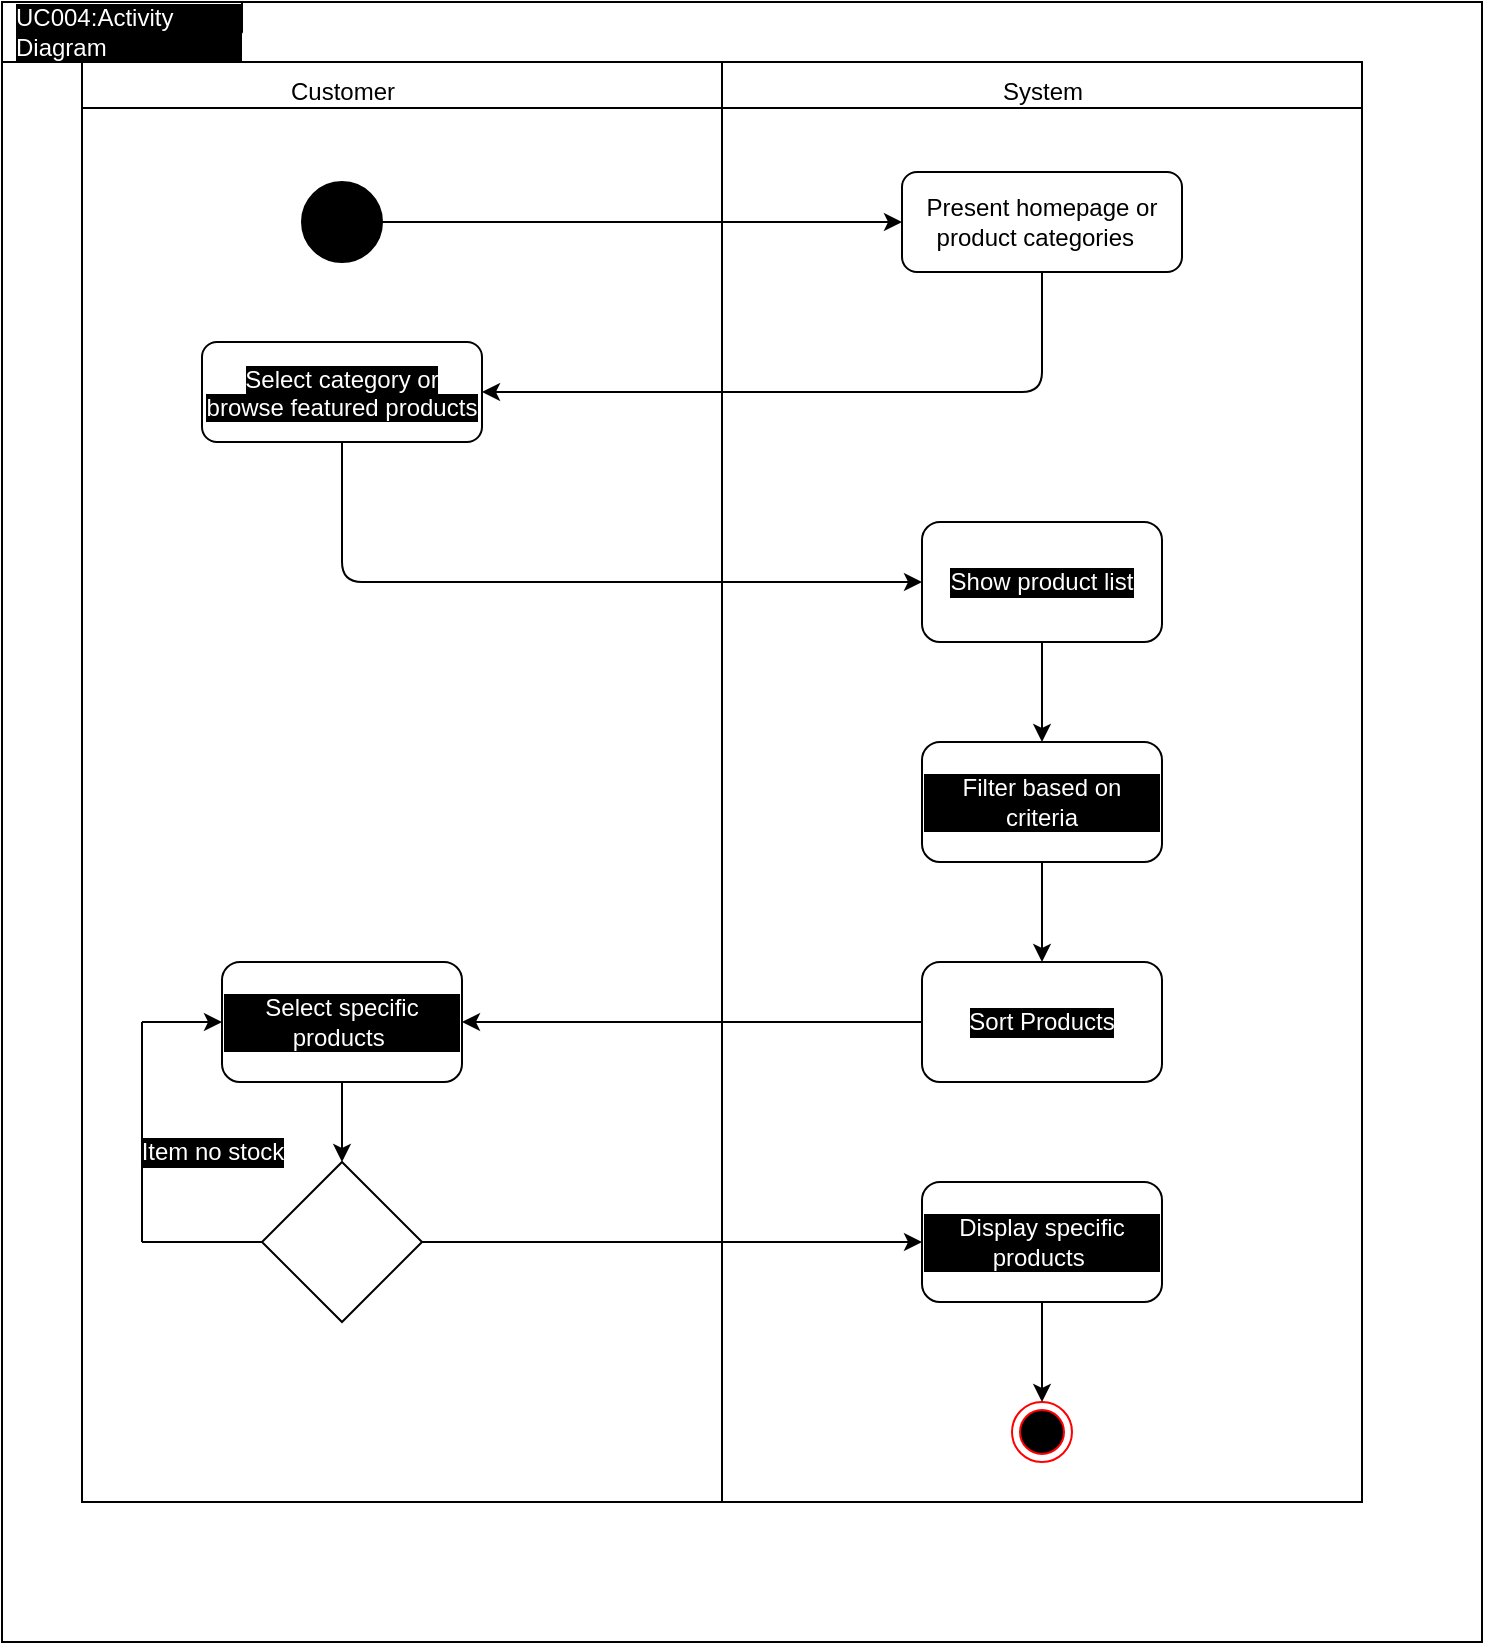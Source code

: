 <mxfile><diagram id="PaMcSHe_9nZht5fnbbpC" name="Page-1"><mxGraphModel dx="659" dy="682" grid="1" gridSize="10" guides="1" tooltips="1" connect="1" arrows="1" fold="1" page="1" pageScale="1" pageWidth="827" pageHeight="1169" math="0" shadow="0"><root><mxCell id="0"/><mxCell id="1" parent="0"/><mxCell id="5" value="&amp;nbsp;" style="swimlane;whiteSpace=wrap;html=1;" parent="1" vertex="1"><mxGeometry x="100" y="60" width="640" height="720" as="geometry"/></mxCell><mxCell id="8" value="Customer" style="text;html=1;align=center;verticalAlign=middle;resizable=0;points=[];autosize=1;strokeColor=none;fillColor=none;" parent="5" vertex="1"><mxGeometry x="90" width="80" height="30" as="geometry"/></mxCell><mxCell id="9" value="System" style="text;html=1;align=center;verticalAlign=middle;resizable=0;points=[];autosize=1;strokeColor=none;fillColor=none;" parent="5" vertex="1"><mxGeometry x="450" width="60" height="30" as="geometry"/></mxCell><mxCell id="10" value="" style="shape=ellipse;html=1;fillColor=strokeColor;fontSize=18;fontColor=#ffffff;" parent="5" vertex="1"><mxGeometry x="110" y="60" width="40" height="40" as="geometry"/></mxCell><mxCell id="11" value="Present homepage or product categories&amp;nbsp;&amp;nbsp;" style="rounded=1;whiteSpace=wrap;html=1;" parent="5" vertex="1"><mxGeometry x="410" y="55" width="140" height="50" as="geometry"/></mxCell><mxCell id="12" value="&lt;p style=&quot;margin: 0px; font-variant-numeric: normal; font-variant-east-asian: normal; font-stretch: normal; line-height: normal;&quot; class=&quot;p1&quot;&gt;&lt;span style=&quot;background-color: rgb(0, 0, 0);&quot;&gt;&lt;font color=&quot;#ffffff&quot;&gt;Select category or browse featured products&lt;/font&gt;&lt;/span&gt;&lt;/p&gt;" style="rounded=1;whiteSpace=wrap;html=1;align=center;" parent="5" vertex="1"><mxGeometry x="60" y="140" width="140" height="50" as="geometry"/></mxCell><mxCell id="14" value="" style="endArrow=classic;html=1;exitX=1;exitY=0.5;exitDx=0;exitDy=0;entryX=0;entryY=0.5;entryDx=0;entryDy=0;" parent="5" source="10" target="11" edge="1"><mxGeometry width="50" height="50" relative="1" as="geometry"><mxPoint x="320" y="280" as="sourcePoint"/><mxPoint x="370" y="230" as="targetPoint"/></mxGeometry></mxCell><mxCell id="15" value="" style="endArrow=classic;html=1;fontColor=#FFFFFF;exitX=0.5;exitY=1;exitDx=0;exitDy=0;entryX=1;entryY=0.5;entryDx=0;entryDy=0;" parent="5" source="11" target="12" edge="1"><mxGeometry width="50" height="50" relative="1" as="geometry"><mxPoint x="320" y="290" as="sourcePoint"/><mxPoint x="370" y="240" as="targetPoint"/><Array as="points"><mxPoint x="480" y="165"/></Array></mxGeometry></mxCell><mxCell id="23" value="Show product list" style="rounded=1;whiteSpace=wrap;html=1;labelBackgroundColor=#000000;fontColor=#FFFFFF;" parent="5" vertex="1"><mxGeometry x="420" y="230" width="120" height="60" as="geometry"/></mxCell><mxCell id="16" value="" style="endArrow=classic;html=1;fontColor=#FFFFFF;exitX=0.5;exitY=1;exitDx=0;exitDy=0;" parent="5" source="12" target="23" edge="1"><mxGeometry width="50" height="50" relative="1" as="geometry"><mxPoint x="320" y="290" as="sourcePoint"/><mxPoint x="130" y="250" as="targetPoint"/><Array as="points"><mxPoint x="130" y="260"/></Array></mxGeometry></mxCell><mxCell id="24" value="Filter based on criteria" style="rounded=1;whiteSpace=wrap;html=1;labelBackgroundColor=#000000;fontColor=#FFFFFF;" parent="5" vertex="1"><mxGeometry x="420" y="340" width="120" height="60" as="geometry"/></mxCell><mxCell id="25" value="" style="endArrow=classic;html=1;fontColor=#FFFFFF;exitX=0.5;exitY=1;exitDx=0;exitDy=0;entryX=0.5;entryY=0;entryDx=0;entryDy=0;" parent="5" source="23" target="24" edge="1"><mxGeometry width="50" height="50" relative="1" as="geometry"><mxPoint x="480" y="300" as="sourcePoint"/><mxPoint x="370" y="230" as="targetPoint"/></mxGeometry></mxCell><mxCell id="26" value="Sort Products" style="rounded=1;whiteSpace=wrap;html=1;labelBackgroundColor=#000000;fontColor=#FFFFFF;" parent="5" vertex="1"><mxGeometry x="420" y="450" width="120" height="60" as="geometry"/></mxCell><mxCell id="27" value="" style="endArrow=classic;html=1;fontColor=#FFFFFF;exitX=0.5;exitY=1;exitDx=0;exitDy=0;entryX=0.5;entryY=0;entryDx=0;entryDy=0;" parent="5" source="24" target="26" edge="1"><mxGeometry width="50" height="50" relative="1" as="geometry"><mxPoint x="320" y="400" as="sourcePoint"/><mxPoint x="370" y="350" as="targetPoint"/></mxGeometry></mxCell><mxCell id="41" style="edgeStyle=none;html=1;exitX=0.5;exitY=1;exitDx=0;exitDy=0;fontColor=#FFFFFF;" parent="5" source="28" target="40" edge="1"><mxGeometry relative="1" as="geometry"/></mxCell><mxCell id="28" value="Select specific products&amp;nbsp;" style="rounded=1;whiteSpace=wrap;html=1;labelBackgroundColor=#000000;fontColor=#FFFFFF;" parent="5" vertex="1"><mxGeometry x="70" y="450" width="120" height="60" as="geometry"/></mxCell><mxCell id="29" value="Display specific products&amp;nbsp;" style="rounded=1;whiteSpace=wrap;html=1;labelBackgroundColor=#000000;fontColor=#FFFFFF;" parent="5" vertex="1"><mxGeometry x="420" y="560" width="120" height="60" as="geometry"/></mxCell><mxCell id="30" value="" style="ellipse;html=1;shape=endState;fillColor=#000000;strokeColor=#ff0000;labelBackgroundColor=#000000;fontColor=#FFFFFF;" parent="5" vertex="1"><mxGeometry x="465" y="670" width="30" height="30" as="geometry"/></mxCell><mxCell id="31" value="" style="endArrow=classic;html=1;fontColor=#FFFFFF;exitX=0;exitY=0.5;exitDx=0;exitDy=0;entryX=1;entryY=0.5;entryDx=0;entryDy=0;" parent="5" source="26" target="28" edge="1"><mxGeometry width="50" height="50" relative="1" as="geometry"><mxPoint x="320" y="480" as="sourcePoint"/><mxPoint x="370" y="430" as="targetPoint"/></mxGeometry></mxCell><mxCell id="33" value="" style="endArrow=classic;html=1;fontColor=#FFFFFF;exitX=0.5;exitY=1;exitDx=0;exitDy=0;entryX=0.5;entryY=0;entryDx=0;entryDy=0;" parent="5" source="29" target="30" edge="1"><mxGeometry width="50" height="50" relative="1" as="geometry"><mxPoint x="320" y="480" as="sourcePoint"/><mxPoint x="370" y="430" as="targetPoint"/></mxGeometry></mxCell><mxCell id="42" style="edgeStyle=none;html=1;entryX=0;entryY=0.5;entryDx=0;entryDy=0;fontColor=#FFFFFF;" parent="5" source="40" target="29" edge="1"><mxGeometry relative="1" as="geometry"/></mxCell><mxCell id="40" value="" style="rhombus;whiteSpace=wrap;html=1;labelBackgroundColor=#000000;fontColor=#FFFFFF;" parent="5" vertex="1"><mxGeometry x="90" y="550" width="80" height="80" as="geometry"/></mxCell><mxCell id="43" value="Item got stock" style="text;html=1;align=center;verticalAlign=middle;resizable=0;points=[];autosize=1;strokeColor=none;fillColor=none;fontColor=#FFFFFF;" parent="5" vertex="1"><mxGeometry x="200" y="590" width="100" height="30" as="geometry"/></mxCell><mxCell id="49" value="Item no stock" style="text;html=1;align=center;verticalAlign=middle;resizable=0;points=[];autosize=1;strokeColor=none;fillColor=none;fontColor=#FFFFFF;labelBackgroundColor=#000000;" parent="5" vertex="1"><mxGeometry x="20" y="530" width="90" height="30" as="geometry"/></mxCell><mxCell id="7" value="" style="endArrow=none;html=1;entryX=0.5;entryY=0;entryDx=0;entryDy=0;exitX=0.5;exitY=1;exitDx=0;exitDy=0;" parent="1" source="5" target="5" edge="1"><mxGeometry width="50" height="50" relative="1" as="geometry"><mxPoint x="330" y="370" as="sourcePoint"/><mxPoint x="380" y="320" as="targetPoint"/></mxGeometry></mxCell><mxCell id="18" value="Start" style="text;html=1;align=center;verticalAlign=middle;resizable=0;points=[];autosize=1;strokeColor=none;fillColor=none;fontColor=#FFFFFF;" parent="1" vertex="1"><mxGeometry x="355" y="135" width="50" height="30" as="geometry"/></mxCell><mxCell id="35" value="End&lt;br&gt;" style="text;html=1;align=center;verticalAlign=middle;resizable=0;points=[];autosize=1;strokeColor=none;fillColor=none;fontColor=#FFFFFF;" parent="1" vertex="1"><mxGeometry x="540" y="690" width="40" height="30" as="geometry"/></mxCell><mxCell id="45" value="" style="endArrow=none;html=1;fontColor=#FFFFFF;exitX=0;exitY=0.5;exitDx=0;exitDy=0;" parent="1" source="40" edge="1"><mxGeometry width="50" height="50" relative="1" as="geometry"><mxPoint x="420" y="390" as="sourcePoint"/><mxPoint x="130" y="650" as="targetPoint"/></mxGeometry></mxCell><mxCell id="47" value="" style="endArrow=none;html=1;fontColor=#FFFFFF;" parent="1" edge="1"><mxGeometry width="50" height="50" relative="1" as="geometry"><mxPoint x="130" y="650" as="sourcePoint"/><mxPoint x="130" y="540" as="targetPoint"/></mxGeometry></mxCell><mxCell id="48" value="" style="endArrow=classic;html=1;fontColor=#FFFFFF;entryX=0;entryY=0.5;entryDx=0;entryDy=0;" parent="1" target="28" edge="1"><mxGeometry width="50" height="50" relative="1" as="geometry"><mxPoint x="130" y="540" as="sourcePoint"/><mxPoint x="470" y="340" as="targetPoint"/></mxGeometry></mxCell><mxCell id="51" value="UC004:Activity Diagram" style="shape=umlFrame;whiteSpace=wrap;html=1;width=120;height=30;boundedLbl=1;verticalAlign=middle;align=left;spacingLeft=5;labelBackgroundColor=#000000;fontColor=#FFFFFF;" parent="1" vertex="1"><mxGeometry x="60" y="30" width="740" height="820" as="geometry"/></mxCell></root></mxGraphModel></diagram></mxfile>